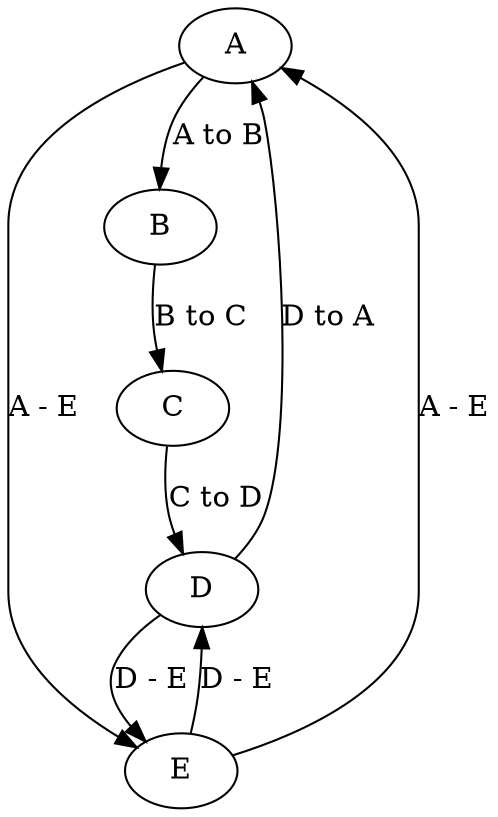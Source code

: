 digraph LIEGE{
	0[
		label = "A"
	]
	1[
		label = "B"
	]
	2[
		label = "C"
	]
	3[
		label = "D"
	]
	4[
		label = "E"
	]
	4 -> 0 [label = "A - E"]
	4 -> 3 [label = "D - E"]
	0 -> 1 [label = "A to B"]
	0 -> 4 [label = "A - E"]
	1 -> 2 [label = "B to C"]
	3 -> 0 [label = "D to A"]
	3 -> 4 [label = "D - E"]
	2 -> 3 [label = "C to D"]
}
